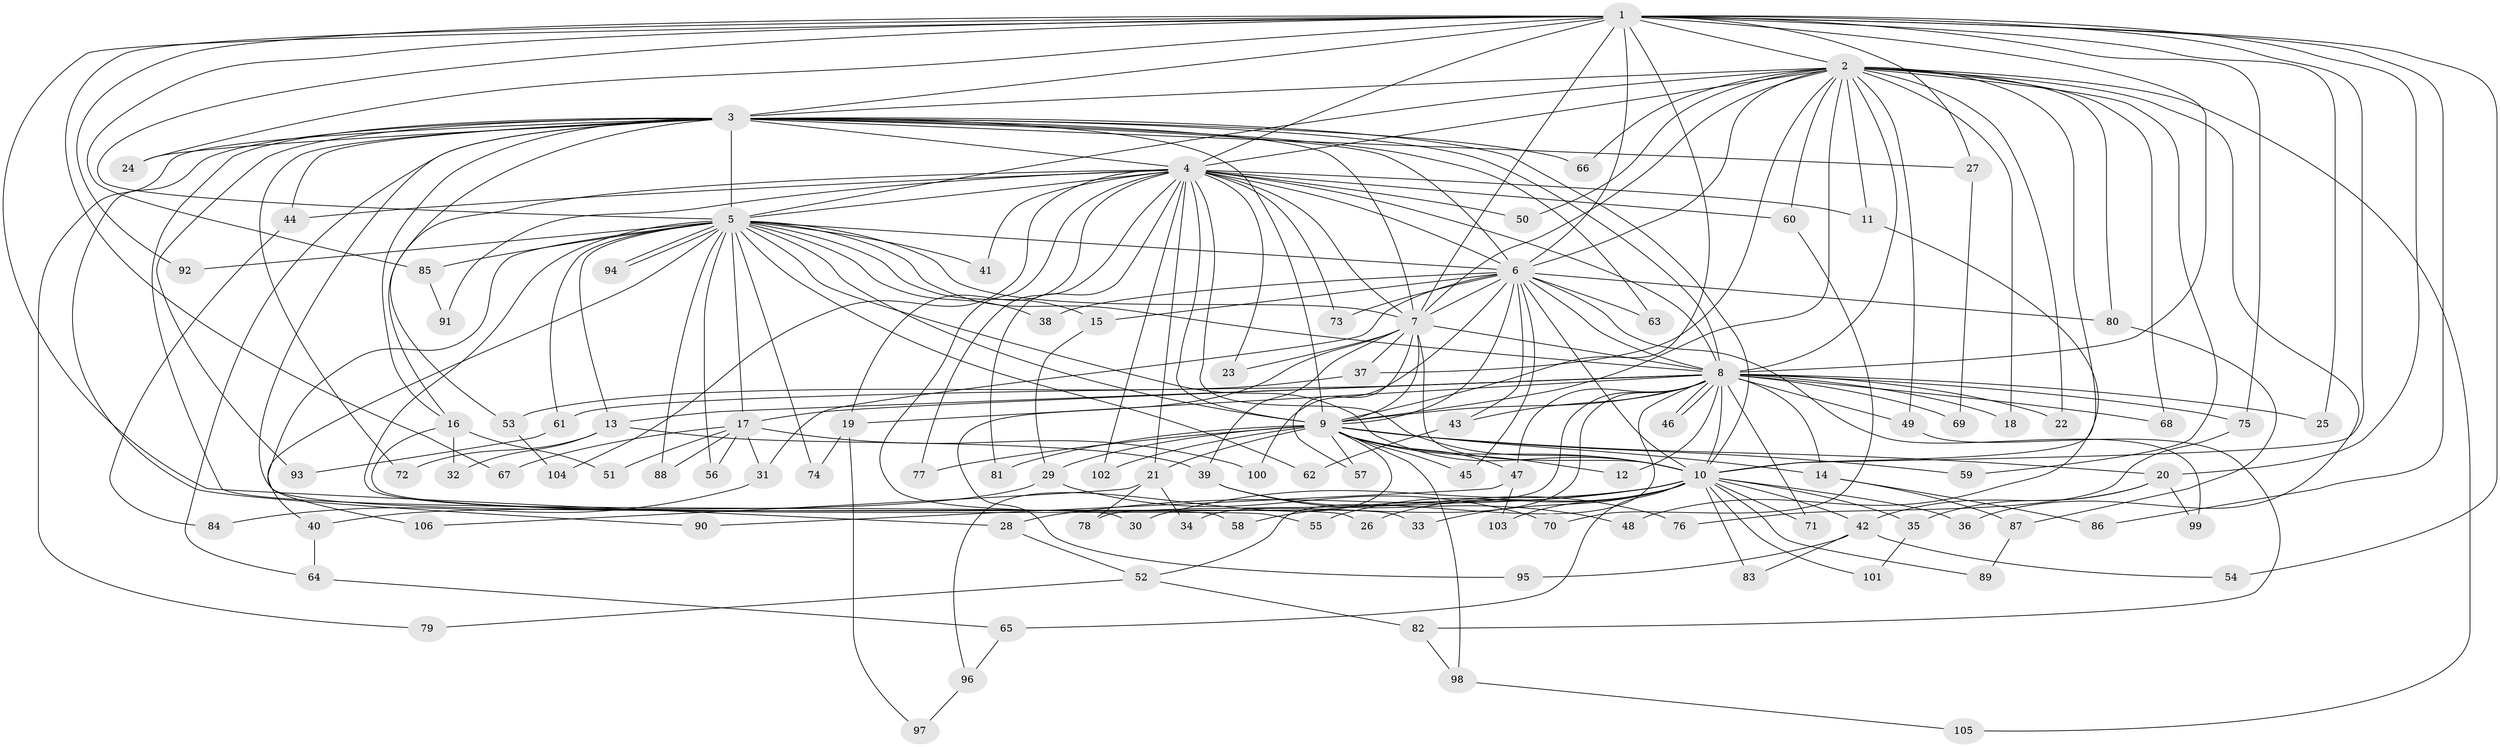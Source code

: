 // coarse degree distribution, {19: 0.012195121951219513, 21: 0.012195121951219513, 23: 0.036585365853658534, 18: 0.012195121951219513, 14: 0.012195121951219513, 31: 0.012195121951219513, 22: 0.024390243902439025, 3: 0.2073170731707317, 2: 0.5365853658536586, 5: 0.036585365853658534, 4: 0.07317073170731707, 8: 0.024390243902439025}
// Generated by graph-tools (version 1.1) at 2025/41/03/06/25 10:41:35]
// undirected, 106 vertices, 237 edges
graph export_dot {
graph [start="1"]
  node [color=gray90,style=filled];
  1;
  2;
  3;
  4;
  5;
  6;
  7;
  8;
  9;
  10;
  11;
  12;
  13;
  14;
  15;
  16;
  17;
  18;
  19;
  20;
  21;
  22;
  23;
  24;
  25;
  26;
  27;
  28;
  29;
  30;
  31;
  32;
  33;
  34;
  35;
  36;
  37;
  38;
  39;
  40;
  41;
  42;
  43;
  44;
  45;
  46;
  47;
  48;
  49;
  50;
  51;
  52;
  53;
  54;
  55;
  56;
  57;
  58;
  59;
  60;
  61;
  62;
  63;
  64;
  65;
  66;
  67;
  68;
  69;
  70;
  71;
  72;
  73;
  74;
  75;
  76;
  77;
  78;
  79;
  80;
  81;
  82;
  83;
  84;
  85;
  86;
  87;
  88;
  89;
  90;
  91;
  92;
  93;
  94;
  95;
  96;
  97;
  98;
  99;
  100;
  101;
  102;
  103;
  104;
  105;
  106;
  1 -- 2;
  1 -- 3;
  1 -- 4;
  1 -- 5;
  1 -- 6;
  1 -- 7;
  1 -- 8;
  1 -- 9;
  1 -- 10;
  1 -- 20;
  1 -- 24;
  1 -- 25;
  1 -- 27;
  1 -- 28;
  1 -- 54;
  1 -- 67;
  1 -- 75;
  1 -- 85;
  1 -- 86;
  1 -- 92;
  2 -- 3;
  2 -- 4;
  2 -- 5;
  2 -- 6;
  2 -- 7;
  2 -- 8;
  2 -- 9;
  2 -- 10;
  2 -- 11;
  2 -- 18;
  2 -- 22;
  2 -- 36;
  2 -- 37;
  2 -- 49;
  2 -- 50;
  2 -- 59;
  2 -- 60;
  2 -- 66;
  2 -- 68;
  2 -- 80;
  2 -- 105;
  3 -- 4;
  3 -- 5;
  3 -- 6;
  3 -- 7;
  3 -- 8;
  3 -- 9;
  3 -- 10;
  3 -- 16;
  3 -- 24;
  3 -- 27;
  3 -- 30;
  3 -- 44;
  3 -- 53;
  3 -- 58;
  3 -- 63;
  3 -- 64;
  3 -- 66;
  3 -- 72;
  3 -- 79;
  3 -- 90;
  3 -- 93;
  4 -- 5;
  4 -- 6;
  4 -- 7;
  4 -- 8;
  4 -- 9;
  4 -- 10;
  4 -- 11;
  4 -- 16;
  4 -- 19;
  4 -- 21;
  4 -- 23;
  4 -- 33;
  4 -- 41;
  4 -- 44;
  4 -- 50;
  4 -- 60;
  4 -- 73;
  4 -- 77;
  4 -- 81;
  4 -- 91;
  4 -- 102;
  4 -- 104;
  5 -- 6;
  5 -- 7;
  5 -- 8;
  5 -- 9;
  5 -- 10;
  5 -- 13;
  5 -- 15;
  5 -- 17;
  5 -- 38;
  5 -- 40;
  5 -- 41;
  5 -- 55;
  5 -- 56;
  5 -- 61;
  5 -- 62;
  5 -- 74;
  5 -- 85;
  5 -- 88;
  5 -- 92;
  5 -- 94;
  5 -- 94;
  5 -- 106;
  6 -- 7;
  6 -- 8;
  6 -- 9;
  6 -- 10;
  6 -- 15;
  6 -- 31;
  6 -- 38;
  6 -- 43;
  6 -- 45;
  6 -- 63;
  6 -- 73;
  6 -- 80;
  6 -- 99;
  6 -- 100;
  7 -- 8;
  7 -- 9;
  7 -- 10;
  7 -- 23;
  7 -- 37;
  7 -- 39;
  7 -- 57;
  7 -- 95;
  8 -- 9;
  8 -- 10;
  8 -- 12;
  8 -- 13;
  8 -- 14;
  8 -- 17;
  8 -- 18;
  8 -- 19;
  8 -- 22;
  8 -- 25;
  8 -- 34;
  8 -- 43;
  8 -- 46;
  8 -- 46;
  8 -- 47;
  8 -- 49;
  8 -- 52;
  8 -- 61;
  8 -- 68;
  8 -- 69;
  8 -- 71;
  8 -- 75;
  8 -- 78;
  9 -- 10;
  9 -- 12;
  9 -- 14;
  9 -- 20;
  9 -- 21;
  9 -- 29;
  9 -- 45;
  9 -- 47;
  9 -- 57;
  9 -- 59;
  9 -- 77;
  9 -- 81;
  9 -- 96;
  9 -- 98;
  9 -- 102;
  10 -- 26;
  10 -- 28;
  10 -- 30;
  10 -- 33;
  10 -- 35;
  10 -- 36;
  10 -- 42;
  10 -- 55;
  10 -- 58;
  10 -- 65;
  10 -- 71;
  10 -- 83;
  10 -- 89;
  10 -- 101;
  10 -- 103;
  11 -- 48;
  13 -- 32;
  13 -- 39;
  13 -- 72;
  14 -- 86;
  14 -- 87;
  15 -- 29;
  16 -- 26;
  16 -- 32;
  16 -- 51;
  17 -- 31;
  17 -- 51;
  17 -- 56;
  17 -- 67;
  17 -- 88;
  17 -- 100;
  19 -- 74;
  19 -- 97;
  20 -- 35;
  20 -- 42;
  20 -- 99;
  21 -- 34;
  21 -- 78;
  21 -- 106;
  27 -- 69;
  28 -- 52;
  29 -- 40;
  29 -- 70;
  31 -- 84;
  35 -- 101;
  37 -- 53;
  39 -- 48;
  39 -- 76;
  40 -- 64;
  42 -- 54;
  42 -- 83;
  42 -- 95;
  43 -- 62;
  44 -- 84;
  47 -- 90;
  47 -- 103;
  49 -- 82;
  52 -- 79;
  52 -- 82;
  53 -- 104;
  60 -- 70;
  61 -- 93;
  64 -- 65;
  65 -- 96;
  75 -- 76;
  80 -- 87;
  82 -- 98;
  85 -- 91;
  87 -- 89;
  96 -- 97;
  98 -- 105;
}
